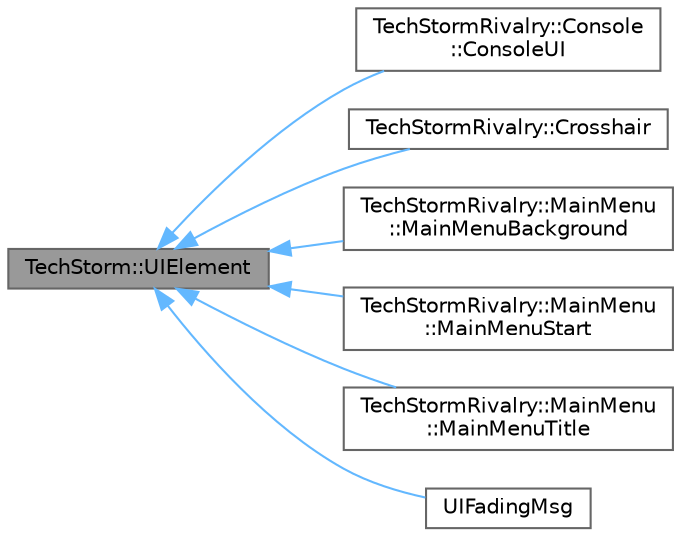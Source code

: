 digraph "TechStorm::UIElement"
{
 // LATEX_PDF_SIZE
  bgcolor="transparent";
  edge [fontname=Helvetica,fontsize=10,labelfontname=Helvetica,labelfontsize=10];
  node [fontname=Helvetica,fontsize=10,shape=box,height=0.2,width=0.4];
  rankdir="LR";
  Node1 [id="Node000001",label="TechStorm::UIElement",height=0.2,width=0.4,color="gray40", fillcolor="grey60", style="filled", fontcolor="black",tooltip=" "];
  Node1 -> Node2 [id="edge1_Node000001_Node000002",dir="back",color="steelblue1",style="solid",tooltip=" "];
  Node2 [id="Node000002",label="TechStormRivalry::Console\l::ConsoleUI",height=0.2,width=0.4,color="gray40", fillcolor="white", style="filled",URL="$class_tech_storm_rivalry_1_1_console_1_1_console_u_i.html",tooltip=" "];
  Node1 -> Node3 [id="edge2_Node000001_Node000003",dir="back",color="steelblue1",style="solid",tooltip=" "];
  Node3 [id="Node000003",label="TechStormRivalry::Crosshair",height=0.2,width=0.4,color="gray40", fillcolor="white", style="filled",URL="$class_tech_storm_rivalry_1_1_crosshair.html",tooltip=" "];
  Node1 -> Node4 [id="edge3_Node000001_Node000004",dir="back",color="steelblue1",style="solid",tooltip=" "];
  Node4 [id="Node000004",label="TechStormRivalry::MainMenu\l::MainMenuBackground",height=0.2,width=0.4,color="gray40", fillcolor="white", style="filled",URL="$class_tech_storm_rivalry_1_1_main_menu_1_1_main_menu_background.html",tooltip=" "];
  Node1 -> Node5 [id="edge4_Node000001_Node000005",dir="back",color="steelblue1",style="solid",tooltip=" "];
  Node5 [id="Node000005",label="TechStormRivalry::MainMenu\l::MainMenuStart",height=0.2,width=0.4,color="gray40", fillcolor="white", style="filled",URL="$class_tech_storm_rivalry_1_1_main_menu_1_1_main_menu_start.html",tooltip=" "];
  Node1 -> Node6 [id="edge5_Node000001_Node000006",dir="back",color="steelblue1",style="solid",tooltip=" "];
  Node6 [id="Node000006",label="TechStormRivalry::MainMenu\l::MainMenuTitle",height=0.2,width=0.4,color="gray40", fillcolor="white", style="filled",URL="$class_tech_storm_rivalry_1_1_main_menu_1_1_main_menu_title.html",tooltip=" "];
  Node1 -> Node7 [id="edge6_Node000001_Node000007",dir="back",color="steelblue1",style="solid",tooltip=" "];
  Node7 [id="Node000007",label="UIFadingMsg",height=0.2,width=0.4,color="gray40", fillcolor="white", style="filled",URL="$class_u_i_fading_msg.html",tooltip=" "];
}
